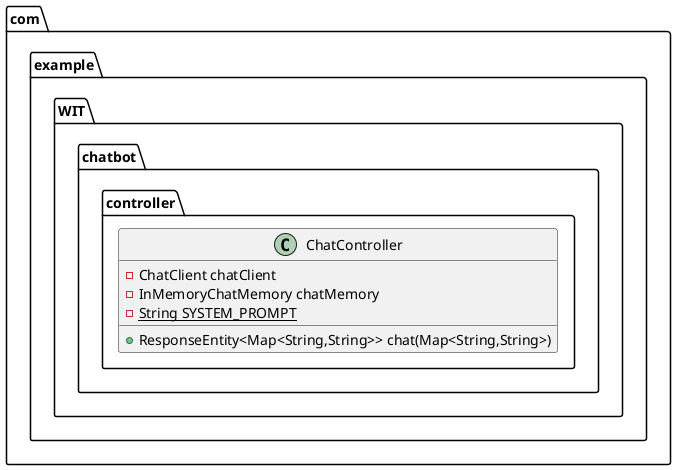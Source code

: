 @startuml
class com.example.WIT.chatbot.controller.ChatController {
- ChatClient chatClient
- InMemoryChatMemory chatMemory
- {static} String SYSTEM_PROMPT
+ ResponseEntity<Map<String,String>> chat(Map<String,String>)
}


@enduml